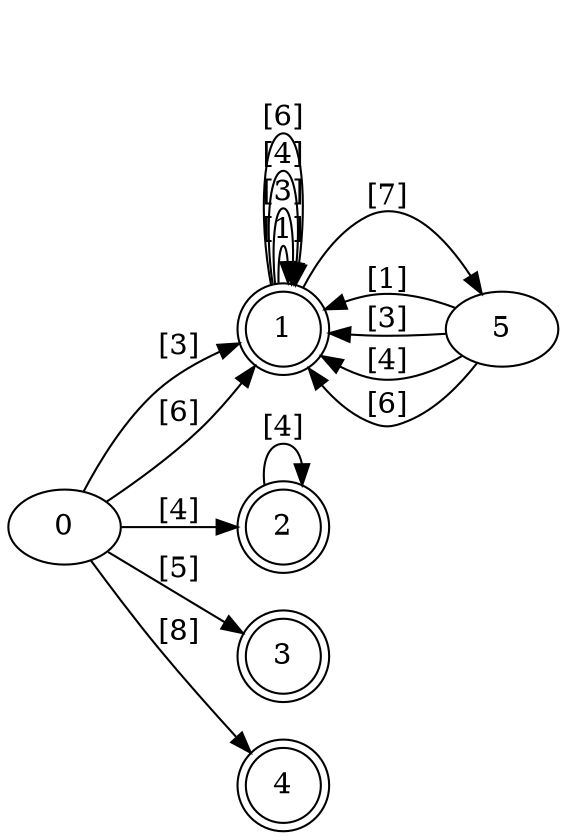 digraph DFA {
rankdir = LR
1 [shape = doublecircle]
2 [shape = doublecircle]
3 [shape = doublecircle]
4 [shape = doublecircle]
0 -> 1 [label="[3]"]
0 -> 2 [label="[4]"]
0 -> 3 [label="[5]"]
0 -> 1 [label="[6]"]
0 -> 4 [label="[8]"]
1 -> 1 [label="[1]"]
1 -> 1 [label="[3]"]
1 -> 1 [label="[4]"]
1 -> 1 [label="[6]"]
1 -> 5 [label="[7]"]
2 -> 2 [label="[4]"]
5 -> 1 [label="[1]"]
5 -> 1 [label="[3]"]
5 -> 1 [label="[4]"]
5 -> 1 [label="[6]"]
}

